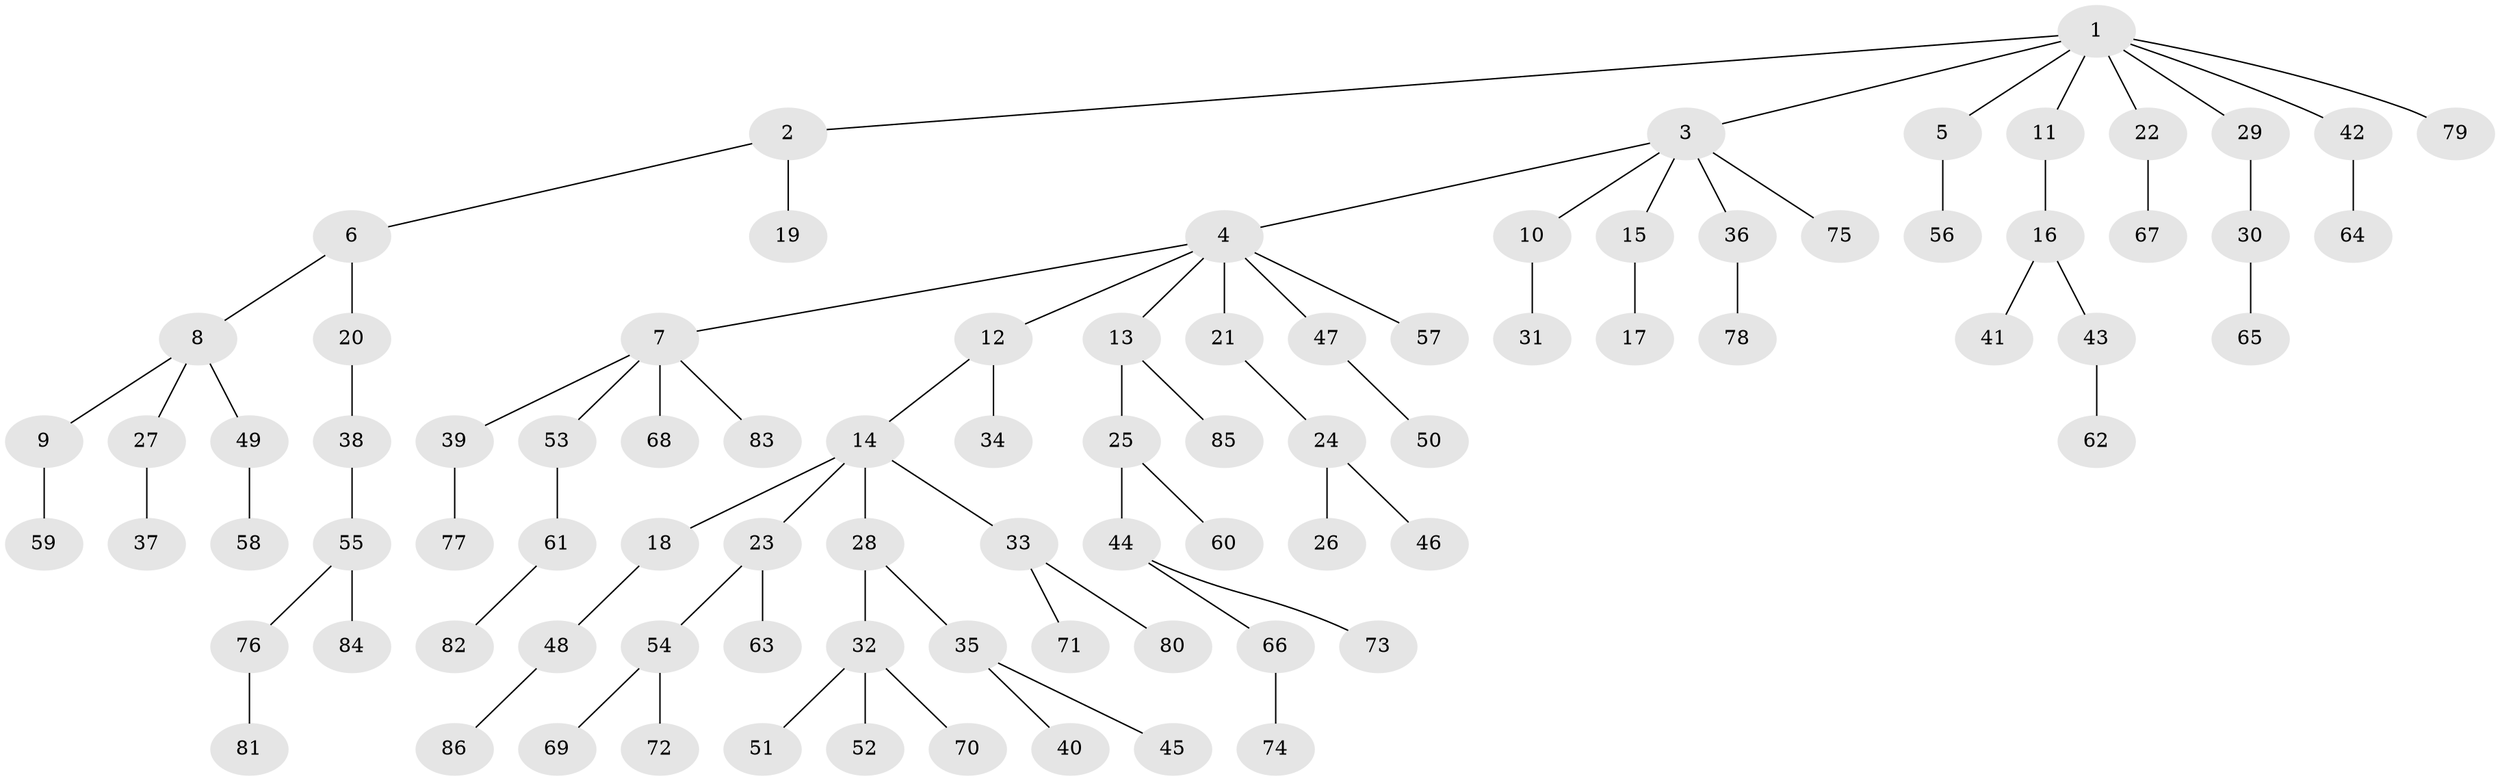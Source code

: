 // Generated by graph-tools (version 1.1) at 2025/26/03/09/25 03:26:32]
// undirected, 86 vertices, 85 edges
graph export_dot {
graph [start="1"]
  node [color=gray90,style=filled];
  1;
  2;
  3;
  4;
  5;
  6;
  7;
  8;
  9;
  10;
  11;
  12;
  13;
  14;
  15;
  16;
  17;
  18;
  19;
  20;
  21;
  22;
  23;
  24;
  25;
  26;
  27;
  28;
  29;
  30;
  31;
  32;
  33;
  34;
  35;
  36;
  37;
  38;
  39;
  40;
  41;
  42;
  43;
  44;
  45;
  46;
  47;
  48;
  49;
  50;
  51;
  52;
  53;
  54;
  55;
  56;
  57;
  58;
  59;
  60;
  61;
  62;
  63;
  64;
  65;
  66;
  67;
  68;
  69;
  70;
  71;
  72;
  73;
  74;
  75;
  76;
  77;
  78;
  79;
  80;
  81;
  82;
  83;
  84;
  85;
  86;
  1 -- 2;
  1 -- 3;
  1 -- 5;
  1 -- 11;
  1 -- 22;
  1 -- 29;
  1 -- 42;
  1 -- 79;
  2 -- 6;
  2 -- 19;
  3 -- 4;
  3 -- 10;
  3 -- 15;
  3 -- 36;
  3 -- 75;
  4 -- 7;
  4 -- 12;
  4 -- 13;
  4 -- 21;
  4 -- 47;
  4 -- 57;
  5 -- 56;
  6 -- 8;
  6 -- 20;
  7 -- 39;
  7 -- 53;
  7 -- 68;
  7 -- 83;
  8 -- 9;
  8 -- 27;
  8 -- 49;
  9 -- 59;
  10 -- 31;
  11 -- 16;
  12 -- 14;
  12 -- 34;
  13 -- 25;
  13 -- 85;
  14 -- 18;
  14 -- 23;
  14 -- 28;
  14 -- 33;
  15 -- 17;
  16 -- 41;
  16 -- 43;
  18 -- 48;
  20 -- 38;
  21 -- 24;
  22 -- 67;
  23 -- 54;
  23 -- 63;
  24 -- 26;
  24 -- 46;
  25 -- 44;
  25 -- 60;
  27 -- 37;
  28 -- 32;
  28 -- 35;
  29 -- 30;
  30 -- 65;
  32 -- 51;
  32 -- 52;
  32 -- 70;
  33 -- 71;
  33 -- 80;
  35 -- 40;
  35 -- 45;
  36 -- 78;
  38 -- 55;
  39 -- 77;
  42 -- 64;
  43 -- 62;
  44 -- 66;
  44 -- 73;
  47 -- 50;
  48 -- 86;
  49 -- 58;
  53 -- 61;
  54 -- 69;
  54 -- 72;
  55 -- 76;
  55 -- 84;
  61 -- 82;
  66 -- 74;
  76 -- 81;
}
